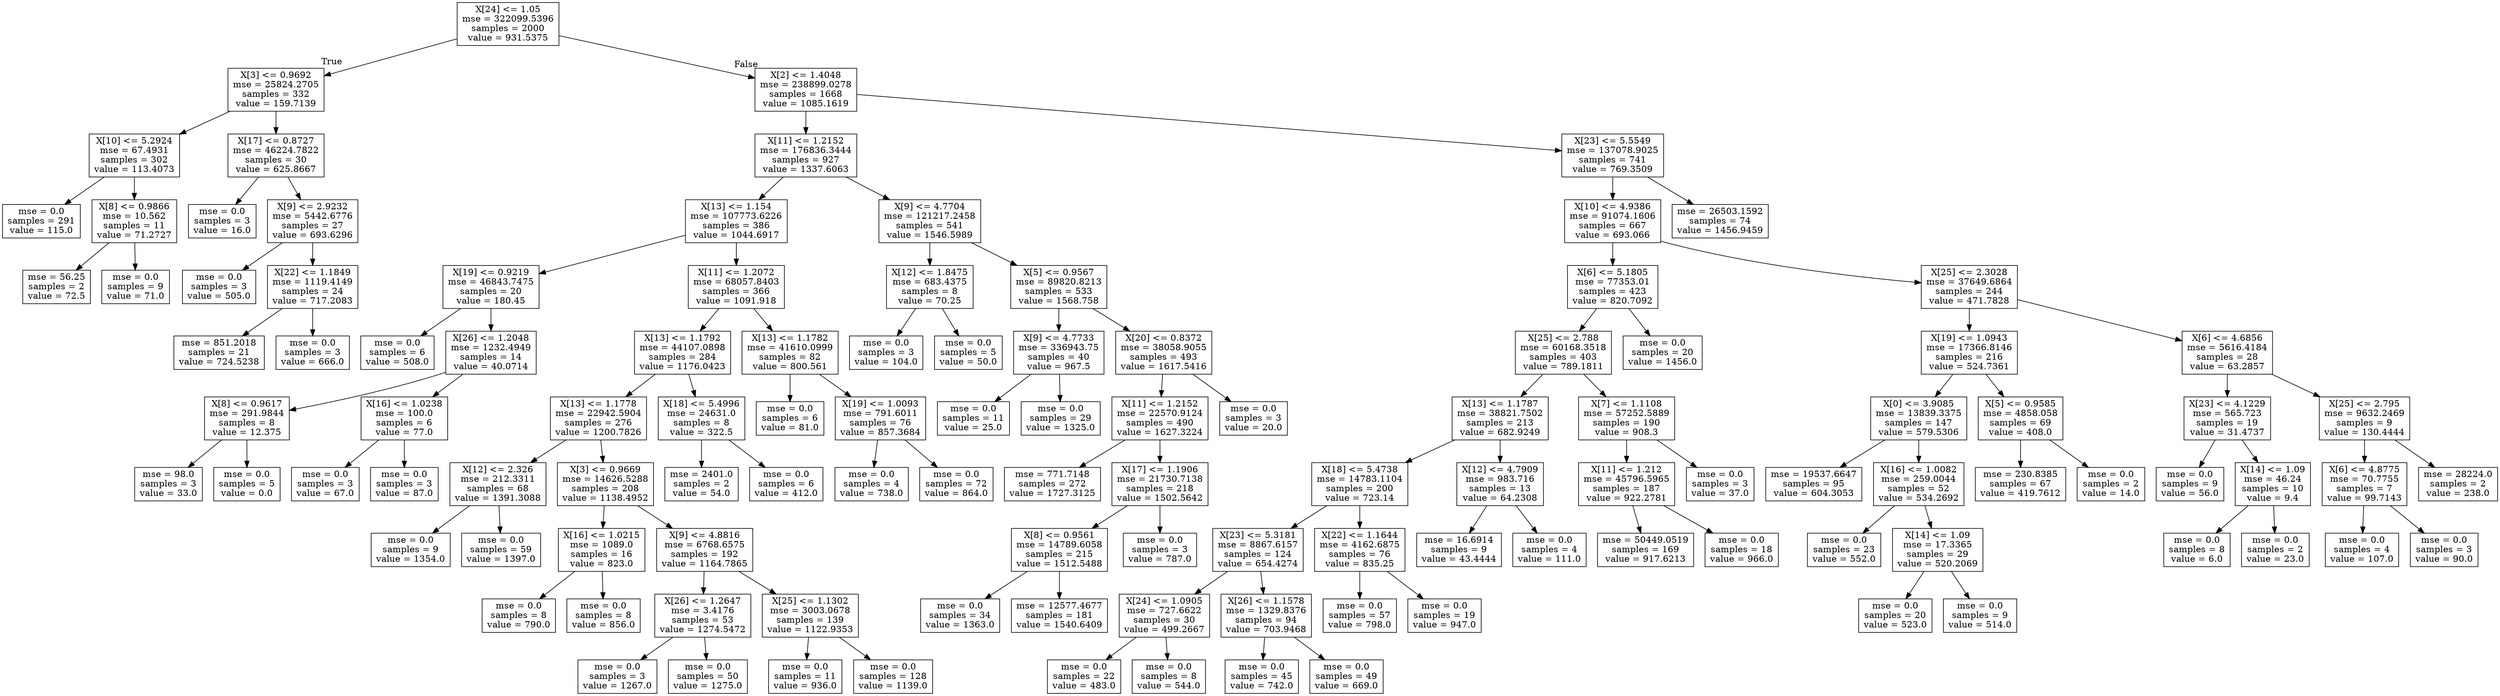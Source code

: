 digraph Tree {
node [shape=box] ;
0 [label="X[24] <= 1.05\nmse = 322099.5396\nsamples = 2000\nvalue = 931.5375"] ;
1 [label="X[3] <= 0.9692\nmse = 25824.2705\nsamples = 332\nvalue = 159.7139"] ;
0 -> 1 [labeldistance=2.5, labelangle=45, headlabel="True"] ;
2 [label="X[10] <= 5.2924\nmse = 67.4931\nsamples = 302\nvalue = 113.4073"] ;
1 -> 2 ;
3 [label="mse = 0.0\nsamples = 291\nvalue = 115.0"] ;
2 -> 3 ;
4 [label="X[8] <= 0.9866\nmse = 10.562\nsamples = 11\nvalue = 71.2727"] ;
2 -> 4 ;
5 [label="mse = 56.25\nsamples = 2\nvalue = 72.5"] ;
4 -> 5 ;
6 [label="mse = 0.0\nsamples = 9\nvalue = 71.0"] ;
4 -> 6 ;
7 [label="X[17] <= 0.8727\nmse = 46224.7822\nsamples = 30\nvalue = 625.8667"] ;
1 -> 7 ;
8 [label="mse = 0.0\nsamples = 3\nvalue = 16.0"] ;
7 -> 8 ;
9 [label="X[9] <= 2.9232\nmse = 5442.6776\nsamples = 27\nvalue = 693.6296"] ;
7 -> 9 ;
10 [label="mse = 0.0\nsamples = 3\nvalue = 505.0"] ;
9 -> 10 ;
11 [label="X[22] <= 1.1849\nmse = 1119.4149\nsamples = 24\nvalue = 717.2083"] ;
9 -> 11 ;
12 [label="mse = 851.2018\nsamples = 21\nvalue = 724.5238"] ;
11 -> 12 ;
13 [label="mse = 0.0\nsamples = 3\nvalue = 666.0"] ;
11 -> 13 ;
14 [label="X[2] <= 1.4048\nmse = 238899.0278\nsamples = 1668\nvalue = 1085.1619"] ;
0 -> 14 [labeldistance=2.5, labelangle=-45, headlabel="False"] ;
15 [label="X[11] <= 1.2152\nmse = 176836.3444\nsamples = 927\nvalue = 1337.6063"] ;
14 -> 15 ;
16 [label="X[13] <= 1.154\nmse = 107773.6226\nsamples = 386\nvalue = 1044.6917"] ;
15 -> 16 ;
17 [label="X[19] <= 0.9219\nmse = 46843.7475\nsamples = 20\nvalue = 180.45"] ;
16 -> 17 ;
18 [label="mse = 0.0\nsamples = 6\nvalue = 508.0"] ;
17 -> 18 ;
19 [label="X[26] <= 1.2048\nmse = 1232.4949\nsamples = 14\nvalue = 40.0714"] ;
17 -> 19 ;
20 [label="X[8] <= 0.9617\nmse = 291.9844\nsamples = 8\nvalue = 12.375"] ;
19 -> 20 ;
21 [label="mse = 98.0\nsamples = 3\nvalue = 33.0"] ;
20 -> 21 ;
22 [label="mse = 0.0\nsamples = 5\nvalue = 0.0"] ;
20 -> 22 ;
23 [label="X[16] <= 1.0238\nmse = 100.0\nsamples = 6\nvalue = 77.0"] ;
19 -> 23 ;
24 [label="mse = 0.0\nsamples = 3\nvalue = 67.0"] ;
23 -> 24 ;
25 [label="mse = 0.0\nsamples = 3\nvalue = 87.0"] ;
23 -> 25 ;
26 [label="X[11] <= 1.2072\nmse = 68057.8403\nsamples = 366\nvalue = 1091.918"] ;
16 -> 26 ;
27 [label="X[13] <= 1.1792\nmse = 44107.0898\nsamples = 284\nvalue = 1176.0423"] ;
26 -> 27 ;
28 [label="X[13] <= 1.1778\nmse = 22942.5904\nsamples = 276\nvalue = 1200.7826"] ;
27 -> 28 ;
29 [label="X[12] <= 2.326\nmse = 212.3311\nsamples = 68\nvalue = 1391.3088"] ;
28 -> 29 ;
30 [label="mse = 0.0\nsamples = 9\nvalue = 1354.0"] ;
29 -> 30 ;
31 [label="mse = 0.0\nsamples = 59\nvalue = 1397.0"] ;
29 -> 31 ;
32 [label="X[3] <= 0.9669\nmse = 14626.5288\nsamples = 208\nvalue = 1138.4952"] ;
28 -> 32 ;
33 [label="X[16] <= 1.0215\nmse = 1089.0\nsamples = 16\nvalue = 823.0"] ;
32 -> 33 ;
34 [label="mse = 0.0\nsamples = 8\nvalue = 790.0"] ;
33 -> 34 ;
35 [label="mse = 0.0\nsamples = 8\nvalue = 856.0"] ;
33 -> 35 ;
36 [label="X[9] <= 4.8816\nmse = 6768.6575\nsamples = 192\nvalue = 1164.7865"] ;
32 -> 36 ;
37 [label="X[26] <= 1.2647\nmse = 3.4176\nsamples = 53\nvalue = 1274.5472"] ;
36 -> 37 ;
38 [label="mse = 0.0\nsamples = 3\nvalue = 1267.0"] ;
37 -> 38 ;
39 [label="mse = 0.0\nsamples = 50\nvalue = 1275.0"] ;
37 -> 39 ;
40 [label="X[25] <= 1.1302\nmse = 3003.0678\nsamples = 139\nvalue = 1122.9353"] ;
36 -> 40 ;
41 [label="mse = 0.0\nsamples = 11\nvalue = 936.0"] ;
40 -> 41 ;
42 [label="mse = 0.0\nsamples = 128\nvalue = 1139.0"] ;
40 -> 42 ;
43 [label="X[18] <= 5.4996\nmse = 24631.0\nsamples = 8\nvalue = 322.5"] ;
27 -> 43 ;
44 [label="mse = 2401.0\nsamples = 2\nvalue = 54.0"] ;
43 -> 44 ;
45 [label="mse = 0.0\nsamples = 6\nvalue = 412.0"] ;
43 -> 45 ;
46 [label="X[13] <= 1.1782\nmse = 41610.0999\nsamples = 82\nvalue = 800.561"] ;
26 -> 46 ;
47 [label="mse = 0.0\nsamples = 6\nvalue = 81.0"] ;
46 -> 47 ;
48 [label="X[19] <= 1.0093\nmse = 791.6011\nsamples = 76\nvalue = 857.3684"] ;
46 -> 48 ;
49 [label="mse = 0.0\nsamples = 4\nvalue = 738.0"] ;
48 -> 49 ;
50 [label="mse = 0.0\nsamples = 72\nvalue = 864.0"] ;
48 -> 50 ;
51 [label="X[9] <= 4.7704\nmse = 121217.2458\nsamples = 541\nvalue = 1546.5989"] ;
15 -> 51 ;
52 [label="X[12] <= 1.8475\nmse = 683.4375\nsamples = 8\nvalue = 70.25"] ;
51 -> 52 ;
53 [label="mse = 0.0\nsamples = 3\nvalue = 104.0"] ;
52 -> 53 ;
54 [label="mse = 0.0\nsamples = 5\nvalue = 50.0"] ;
52 -> 54 ;
55 [label="X[5] <= 0.9567\nmse = 89820.8213\nsamples = 533\nvalue = 1568.758"] ;
51 -> 55 ;
56 [label="X[9] <= 4.7733\nmse = 336943.75\nsamples = 40\nvalue = 967.5"] ;
55 -> 56 ;
57 [label="mse = 0.0\nsamples = 11\nvalue = 25.0"] ;
56 -> 57 ;
58 [label="mse = 0.0\nsamples = 29\nvalue = 1325.0"] ;
56 -> 58 ;
59 [label="X[20] <= 0.8372\nmse = 38058.9055\nsamples = 493\nvalue = 1617.5416"] ;
55 -> 59 ;
60 [label="X[11] <= 1.2152\nmse = 22570.9124\nsamples = 490\nvalue = 1627.3224"] ;
59 -> 60 ;
61 [label="mse = 771.7148\nsamples = 272\nvalue = 1727.3125"] ;
60 -> 61 ;
62 [label="X[17] <= 1.1906\nmse = 21730.7138\nsamples = 218\nvalue = 1502.5642"] ;
60 -> 62 ;
63 [label="X[8] <= 0.9561\nmse = 14789.6058\nsamples = 215\nvalue = 1512.5488"] ;
62 -> 63 ;
64 [label="mse = 0.0\nsamples = 34\nvalue = 1363.0"] ;
63 -> 64 ;
65 [label="mse = 12577.4677\nsamples = 181\nvalue = 1540.6409"] ;
63 -> 65 ;
66 [label="mse = 0.0\nsamples = 3\nvalue = 787.0"] ;
62 -> 66 ;
67 [label="mse = 0.0\nsamples = 3\nvalue = 20.0"] ;
59 -> 67 ;
68 [label="X[23] <= 5.5549\nmse = 137078.9025\nsamples = 741\nvalue = 769.3509"] ;
14 -> 68 ;
69 [label="X[10] <= 4.9386\nmse = 91074.1606\nsamples = 667\nvalue = 693.066"] ;
68 -> 69 ;
70 [label="X[6] <= 5.1805\nmse = 77353.01\nsamples = 423\nvalue = 820.7092"] ;
69 -> 70 ;
71 [label="X[25] <= 2.788\nmse = 60168.3518\nsamples = 403\nvalue = 789.1811"] ;
70 -> 71 ;
72 [label="X[13] <= 1.1787\nmse = 38821.7502\nsamples = 213\nvalue = 682.9249"] ;
71 -> 72 ;
73 [label="X[18] <= 5.4738\nmse = 14783.1104\nsamples = 200\nvalue = 723.14"] ;
72 -> 73 ;
74 [label="X[23] <= 5.3181\nmse = 8867.6157\nsamples = 124\nvalue = 654.4274"] ;
73 -> 74 ;
75 [label="X[24] <= 1.0905\nmse = 727.6622\nsamples = 30\nvalue = 499.2667"] ;
74 -> 75 ;
76 [label="mse = 0.0\nsamples = 22\nvalue = 483.0"] ;
75 -> 76 ;
77 [label="mse = 0.0\nsamples = 8\nvalue = 544.0"] ;
75 -> 77 ;
78 [label="X[26] <= 1.1578\nmse = 1329.8376\nsamples = 94\nvalue = 703.9468"] ;
74 -> 78 ;
79 [label="mse = 0.0\nsamples = 45\nvalue = 742.0"] ;
78 -> 79 ;
80 [label="mse = 0.0\nsamples = 49\nvalue = 669.0"] ;
78 -> 80 ;
81 [label="X[22] <= 1.1644\nmse = 4162.6875\nsamples = 76\nvalue = 835.25"] ;
73 -> 81 ;
82 [label="mse = 0.0\nsamples = 57\nvalue = 798.0"] ;
81 -> 82 ;
83 [label="mse = 0.0\nsamples = 19\nvalue = 947.0"] ;
81 -> 83 ;
84 [label="X[12] <= 4.7909\nmse = 983.716\nsamples = 13\nvalue = 64.2308"] ;
72 -> 84 ;
85 [label="mse = 16.6914\nsamples = 9\nvalue = 43.4444"] ;
84 -> 85 ;
86 [label="mse = 0.0\nsamples = 4\nvalue = 111.0"] ;
84 -> 86 ;
87 [label="X[7] <= 1.1108\nmse = 57252.5889\nsamples = 190\nvalue = 908.3"] ;
71 -> 87 ;
88 [label="X[11] <= 1.212\nmse = 45796.5965\nsamples = 187\nvalue = 922.2781"] ;
87 -> 88 ;
89 [label="mse = 50449.0519\nsamples = 169\nvalue = 917.6213"] ;
88 -> 89 ;
90 [label="mse = 0.0\nsamples = 18\nvalue = 966.0"] ;
88 -> 90 ;
91 [label="mse = 0.0\nsamples = 3\nvalue = 37.0"] ;
87 -> 91 ;
92 [label="mse = 0.0\nsamples = 20\nvalue = 1456.0"] ;
70 -> 92 ;
93 [label="X[25] <= 2.3028\nmse = 37649.6864\nsamples = 244\nvalue = 471.7828"] ;
69 -> 93 ;
94 [label="X[19] <= 1.0943\nmse = 17366.8146\nsamples = 216\nvalue = 524.7361"] ;
93 -> 94 ;
95 [label="X[0] <= 3.9085\nmse = 13839.3375\nsamples = 147\nvalue = 579.5306"] ;
94 -> 95 ;
96 [label="mse = 19537.6647\nsamples = 95\nvalue = 604.3053"] ;
95 -> 96 ;
97 [label="X[16] <= 1.0082\nmse = 259.0044\nsamples = 52\nvalue = 534.2692"] ;
95 -> 97 ;
98 [label="mse = 0.0\nsamples = 23\nvalue = 552.0"] ;
97 -> 98 ;
99 [label="X[14] <= 1.09\nmse = 17.3365\nsamples = 29\nvalue = 520.2069"] ;
97 -> 99 ;
100 [label="mse = 0.0\nsamples = 20\nvalue = 523.0"] ;
99 -> 100 ;
101 [label="mse = 0.0\nsamples = 9\nvalue = 514.0"] ;
99 -> 101 ;
102 [label="X[5] <= 0.9585\nmse = 4858.058\nsamples = 69\nvalue = 408.0"] ;
94 -> 102 ;
103 [label="mse = 230.8385\nsamples = 67\nvalue = 419.7612"] ;
102 -> 103 ;
104 [label="mse = 0.0\nsamples = 2\nvalue = 14.0"] ;
102 -> 104 ;
105 [label="X[6] <= 4.6856\nmse = 5616.4184\nsamples = 28\nvalue = 63.2857"] ;
93 -> 105 ;
106 [label="X[23] <= 4.1229\nmse = 565.723\nsamples = 19\nvalue = 31.4737"] ;
105 -> 106 ;
107 [label="mse = 0.0\nsamples = 9\nvalue = 56.0"] ;
106 -> 107 ;
108 [label="X[14] <= 1.09\nmse = 46.24\nsamples = 10\nvalue = 9.4"] ;
106 -> 108 ;
109 [label="mse = 0.0\nsamples = 8\nvalue = 6.0"] ;
108 -> 109 ;
110 [label="mse = 0.0\nsamples = 2\nvalue = 23.0"] ;
108 -> 110 ;
111 [label="X[25] <= 2.795\nmse = 9632.2469\nsamples = 9\nvalue = 130.4444"] ;
105 -> 111 ;
112 [label="X[6] <= 4.8775\nmse = 70.7755\nsamples = 7\nvalue = 99.7143"] ;
111 -> 112 ;
113 [label="mse = 0.0\nsamples = 4\nvalue = 107.0"] ;
112 -> 113 ;
114 [label="mse = 0.0\nsamples = 3\nvalue = 90.0"] ;
112 -> 114 ;
115 [label="mse = 28224.0\nsamples = 2\nvalue = 238.0"] ;
111 -> 115 ;
116 [label="mse = 26503.1592\nsamples = 74\nvalue = 1456.9459"] ;
68 -> 116 ;
}